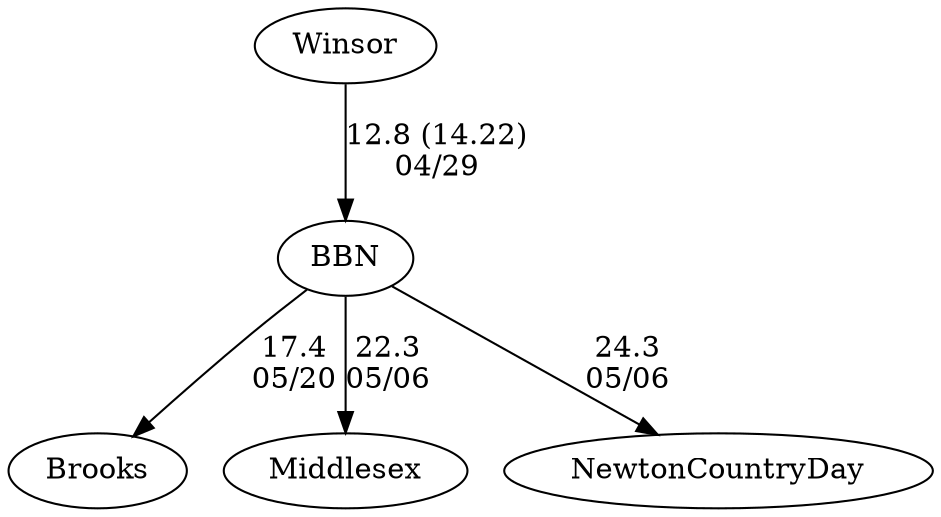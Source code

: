 digraph girls5foursBBN {Brooks [URL="girls5foursBBNBrooks.html"];BBN [URL="girls5foursBBNBBN.html"];Middlesex [URL="girls5foursBBNMiddlesex.html"];Winsor [URL="girls5foursBBNWinsor.html"];NewtonCountryDay [URL="girls5foursBBNNewtonCountryDay.html"];BBN -> Middlesex[label="22.3
05/06", weight="78", tooltip="NEIRA Girls Fours,Middlesex , BBN, NCDS			
Distance: 1500 Conditions: Slight Head wind, that lessened as races went on, some current and water level dropped during races
THanks to BBN and NCDS for racing on a sunny day on the Concord River Comments: Race order, 6,5,2,4,3,1 6th had breakage and a restart, and some missed buoys 
 2nd boats had a delay due to an ill athlete
3rd boat missed a buoy and crossed in front of another crew, but ahead enough to not interfere in progress of that crew, so margin would be less but result not
5,3,2,4 started over the line, 4ht a full length
2 and First had some close oar clashes, but nothing that stopped a boat.
None", URL="http://www.row2k.com/results/resultspage.cfm?UID=1D33A387C25F1B12AA6911D5D7B24BBA&cat=1", random="random"]; 
BBN -> NewtonCountryDay[label="24.3
05/06", weight="76", tooltip="NEIRA Girls Fours,Middlesex , BBN, NCDS			
Distance: 1500 Conditions: Slight Head wind, that lessened as races went on, some current and water level dropped during races
THanks to BBN and NCDS for racing on a sunny day on the Concord River Comments: Race order, 6,5,2,4,3,1 6th had breakage and a restart, and some missed buoys 
 2nd boats had a delay due to an ill athlete
3rd boat missed a buoy and crossed in front of another crew, but ahead enough to not interfere in progress of that crew, so margin would be less but result not
5,3,2,4 started over the line, 4ht a full length
2 and First had some close oar clashes, but nothing that stopped a boat.
None", URL="http://www.row2k.com/results/resultspage.cfm?UID=1D33A387C25F1B12AA6911D5D7B24BBA&cat=1", random="random"]; 
Winsor -> BBN[label="12.8 (14.22)
04/29", weight="88", tooltip="NEIRA Girls Fours,Winsor, Hopkins, BB&N hosted			
Distance: 1350 M Conditions: Light crossing head wind at the start, stayed consistant for all races Comments: A good day of racing by all teams
The 5th boat race was in 8's with Winsor and BB&N
None", URL="http://www.row2k.com/results/resultspage.cfm?UID=3D42D5691D124763C3D808E65A5EEBFB&cat=1", random="random"]; 
BBN -> Brooks[label="17.4
05/20", weight="83", tooltip="NEIRA Boys & Girls Fours,Brooks vs. BB&N			
Distance: 1500m Conditions: 6-12 mph direct headwind and rain throughout the racing, both varying considerably making comparisons between races difficult. Strongest wind and rain occurred during the 7th boat races at the end of the race day. 
BB&N G6 was placed into the 7th boat event after equipment failure; in a different shell the boat suffered two crabs in the choppy water during that race. Comments: Thank you to the coaches and athletes of BB&N for braving the elements and getting in a full afternoon of good racing. Looking forward to more racing before the week is out.
None", URL="http://www.row2k.com/results/resultspage.cfm?UID=71363DFE769F0D54ECD297CD2C898F94&cat=5", random="random"]}